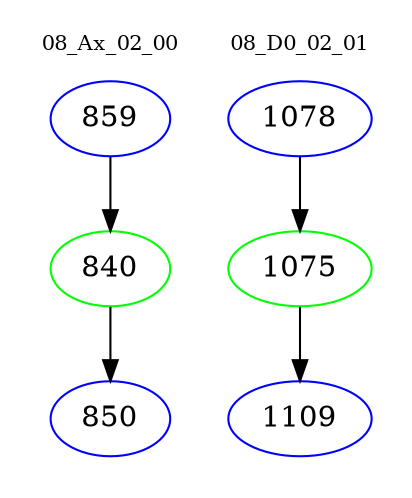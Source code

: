 digraph{
subgraph cluster_0 {
color = white
label = "08_Ax_02_00";
fontsize=10;
T0_859 [label="859", color="blue"]
T0_859 -> T0_840 [color="black"]
T0_840 [label="840", color="green"]
T0_840 -> T0_850 [color="black"]
T0_850 [label="850", color="blue"]
}
subgraph cluster_1 {
color = white
label = "08_D0_02_01";
fontsize=10;
T1_1078 [label="1078", color="blue"]
T1_1078 -> T1_1075 [color="black"]
T1_1075 [label="1075", color="green"]
T1_1075 -> T1_1109 [color="black"]
T1_1109 [label="1109", color="blue"]
}
}
